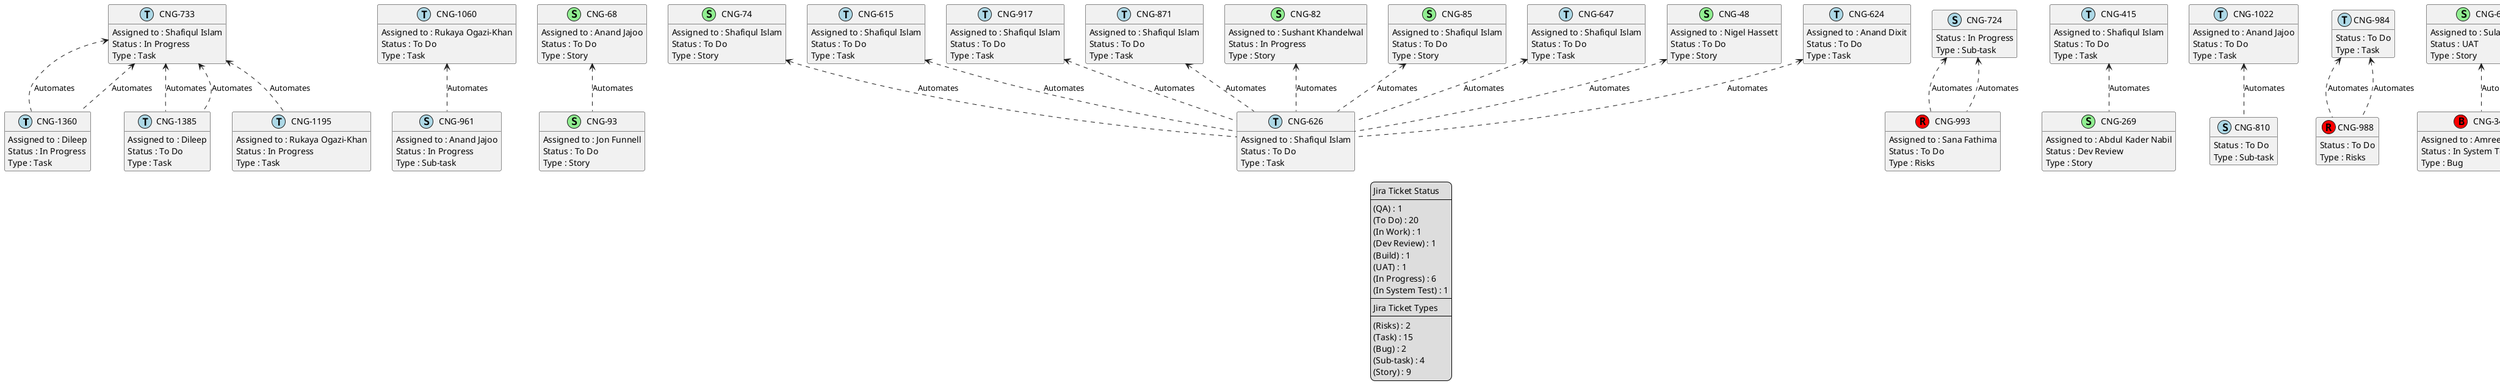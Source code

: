 @startuml
'https://plantuml.com/class-diagram

' GENERATE CLASS DIAGRAM ===========
' Generated at    : Mon Apr 15 13:01:55 CEST 2024

hide empty members

legend
Jira Ticket Status
----
(QA) : 1
(To Do) : 20
(In Work) : 1
(Dev Review) : 1
(Build) : 1
(UAT) : 1
(In Progress) : 6
(In System Test) : 1
----
Jira Ticket Types
----
(Risks) : 2
(Task) : 15
(Bug) : 2
(Sub-task) : 4
(Story) : 9
end legend


' Tickets =======
class "CNG-1360" << (T,lightblue) >> {
  Assigned to : Dileep
  Status : In Progress
  Type : Task
}

class "CNG-1060" << (T,lightblue) >> {
  Assigned to : Rukaya Ogazi-Khan
  Status : To Do
  Type : Task
}

class "CNG-93" << (S,lightgreen) >> {
  Assigned to : Jon Funnell
  Status : To Do
  Type : Story
}

class "CNG-74" << (S,lightgreen) >> {
  Assigned to : Shafiqul Islam
  Status : To Do
  Type : Story
}

class "CNG-615" << (T,lightblue) >> {
  Assigned to : Shafiqul Islam
  Status : To Do
  Type : Task
}

class "CNG-917" << (T,lightblue) >> {
  Assigned to : Shafiqul Islam
  Status : To Do
  Type : Task
}

class "CNG-871" << (T,lightblue) >> {
  Assigned to : Shafiqul Islam
  Status : To Do
  Type : Task
}

class "CNG-993" << (R,red) >> {
  Assigned to : Sana Fathima
  Status : To Do
  Type : Risks
}

class "CNG-415" << (T,lightblue) >> {
  Assigned to : Shafiqul Islam
  Status : To Do
  Type : Task
}

class "CNG-1385" << (T,lightblue) >> {
  Assigned to : Dileep
  Status : To Do
  Type : Task
}

class "CNG-1022" << (T,lightblue) >> {
  Assigned to : Anand Jajoo
  Status : To Do
  Type : Task
}

class "CNG-733" << (T,lightblue) >> {
  Assigned to : Shafiqul Islam
  Status : In Progress
  Type : Task
}

class "CNG-810" << (S,lightblue) >> {
  Status : To Do
  Type : Sub-task
}

class "CNG-1195" << (T,lightblue) >> {
  Assigned to : Rukaya Ogazi-Khan
  Status : In Progress
  Type : Task
}

class "CNG-82" << (S,lightgreen) >> {
  Assigned to : Sushant Khandelwal
  Status : In Progress
  Type : Story
}

class "CNG-85" << (S,lightgreen) >> {
  Assigned to : Shafiqul Islam
  Status : To Do
  Type : Story
}

class "CNG-626" << (T,lightblue) >> {
  Assigned to : Shafiqul Islam
  Status : To Do
  Type : Task
}

class "CNG-647" << (T,lightblue) >> {
  Assigned to : Shafiqul Islam
  Status : To Do
  Type : Task
}

class "CNG-988" << (R,red) >> {
  Status : To Do
  Type : Risks
}

class "CNG-724" << (S,lightblue) >> {
  Status : In Progress
  Type : Sub-task
}

class "CNG-68" << (S,lightgreen) >> {
  Assigned to : Anand Jajoo
  Status : To Do
  Type : Story
}

class "CNG-69" << (S,lightgreen) >> {
  Assigned to : Sulafa Malik
  Status : UAT
  Type : Story
}

class "CNG-2" << (S,lightgreen) >> {
  Assigned to : Merin Joseph
  Status : Build
  Type : Story
}

class "CNG-48" << (S,lightgreen) >> {
  Assigned to : Nigel Hassett
  Status : To Do
  Type : Story
}

class "CNG-609" << (T,lightblue) >> {
  Assigned to : Amreen Fathima
  Status : QA
  Type : Task
}

class "CNG-684" << (S,lightblue) >> {
  Assigned to : Shafiqul Islam
  Status : To Do
  Type : Sub-task
}

class "CNG-367" << (B,red) >> {
  Assigned to : Shafiqul Islam
  Status : In Work
  Type : Bug
}

class "CNG-961" << (S,lightblue) >> {
  Assigned to : Anand Jajoo
  Status : In Progress
  Type : Sub-task
}

class "CNG-269" << (S,lightgreen) >> {
  Assigned to : Abdul Kader Nabil
  Status : Dev Review
  Type : Story
}

class "CNG-984" << (T,lightblue) >> {
  Status : To Do
  Type : Task
}

class "CNG-346" << (B,red) >> {
  Assigned to : Amreen Fathima
  Status : In System Test
  Type : Bug
}

class "CNG-624" << (T,lightblue) >> {
  Assigned to : Anand Dixit
  Status : To Do
  Type : Task
}



' Links =======
"CNG-415" <.. "CNG-269" : Automates
"CNG-871" <.. "CNG-626" : Automates
"CNG-647" <.. "CNG-626" : Automates
"CNG-684" <.. "CNG-367" : Automates
"CNG-917" <.. "CNG-626" : Automates
"CNG-615" <.. "CNG-626" : Automates
"CNG-733" <.. "CNG-1195" : Automates
"CNG-733" <.. "CNG-1360" : Automates
"CNG-733" <.. "CNG-1385" : Automates
"CNG-733" <.. "CNG-1360" : Automates
"CNG-733" <.. "CNG-1385" : Automates
"CNG-984" <.. "CNG-988" : Automates
"CNG-984" <.. "CNG-988" : Automates
"CNG-624" <.. "CNG-626" : Automates
"CNG-724" <.. "CNG-993" : Automates
"CNG-724" <.. "CNG-993" : Automates
"CNG-609" <.. "CNG-2" : Automates
"CNG-68" <.. "CNG-93" : Automates
"CNG-69" <.. "CNG-346" : Automates
"CNG-48" <.. "CNG-626" : Automates
"CNG-1060" <.. "CNG-961" : Automates
"CNG-1022" <.. "CNG-810" : Automates
"CNG-74" <.. "CNG-626" : Automates
"CNG-82" <.. "CNG-626" : Automates
"CNG-85" <.. "CNG-626" : Automates


@enduml
